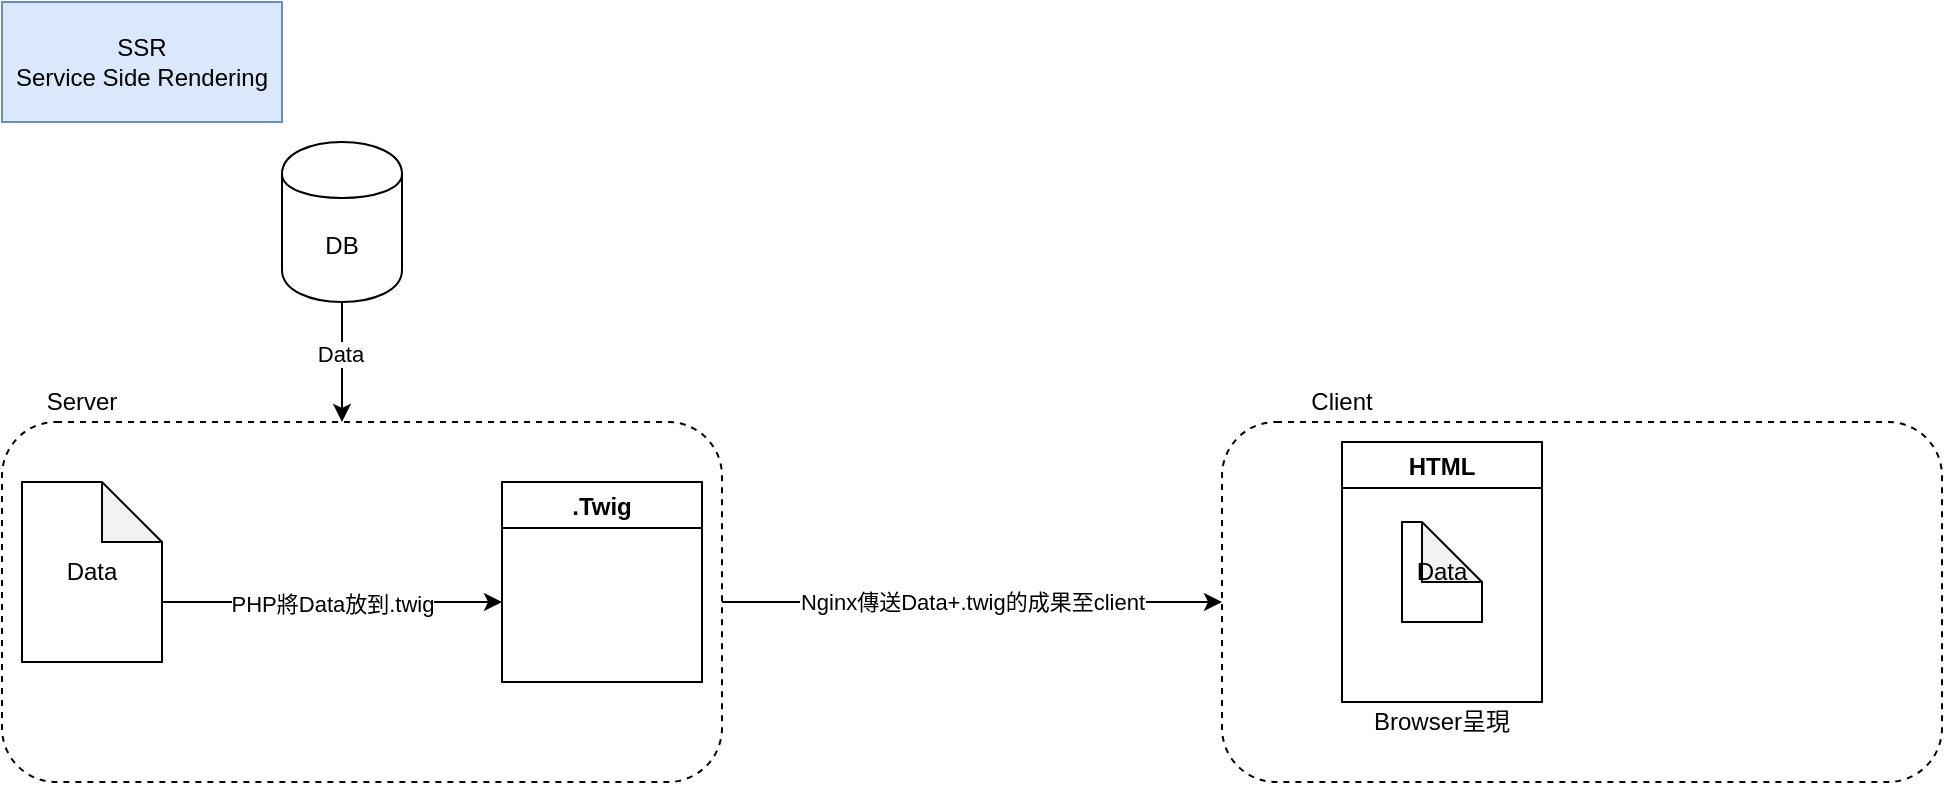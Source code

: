<mxfile version="13.0.1" type="github"><diagram id="RCGPBGk0_YhXDRvqSMQq" name="Page-1"><mxGraphModel dx="1426" dy="803" grid="1" gridSize="10" guides="1" tooltips="1" connect="1" arrows="1" fold="1" page="1" pageScale="1" pageWidth="827" pageHeight="1169" math="0" shadow="0"><root><mxCell id="0"/><mxCell id="1" parent="0"/><mxCell id="iJ1ClL2ZgwKbmHcT8nEZ-18" value="Nginx傳送Data+.twig的成果至client" style="edgeStyle=orthogonalEdgeStyle;rounded=0;orthogonalLoop=1;jettySize=auto;html=1;exitX=1;exitY=0.5;exitDx=0;exitDy=0;entryX=0;entryY=0.5;entryDx=0;entryDy=0;startArrow=none;startFill=0;" edge="1" parent="1" source="iJ1ClL2ZgwKbmHcT8nEZ-6" target="iJ1ClL2ZgwKbmHcT8nEZ-16"><mxGeometry relative="1" as="geometry"/></mxCell><mxCell id="iJ1ClL2ZgwKbmHcT8nEZ-6" value="" style="rounded=1;whiteSpace=wrap;html=1;dashed=1;" vertex="1" parent="1"><mxGeometry x="30" y="310" width="360" height="180" as="geometry"/></mxCell><mxCell id="iJ1ClL2ZgwKbmHcT8nEZ-4" style="edgeStyle=orthogonalEdgeStyle;rounded=0;orthogonalLoop=1;jettySize=auto;html=1;exitX=0.5;exitY=1;exitDx=0;exitDy=0;entryX=0.5;entryY=0;entryDx=0;entryDy=0;startArrow=none;startFill=0;" edge="1" parent="1" source="iJ1ClL2ZgwKbmHcT8nEZ-1"><mxGeometry relative="1" as="geometry"><mxPoint x="200" y="310" as="targetPoint"/></mxGeometry></mxCell><mxCell id="iJ1ClL2ZgwKbmHcT8nEZ-5" value="Data" style="edgeLabel;html=1;align=center;verticalAlign=middle;resizable=0;points=[];" vertex="1" connectable="0" parent="iJ1ClL2ZgwKbmHcT8nEZ-4"><mxGeometry x="-0.15" y="-1" relative="1" as="geometry"><mxPoint as="offset"/></mxGeometry></mxCell><mxCell id="iJ1ClL2ZgwKbmHcT8nEZ-1" value="DB" style="shape=cylinder;whiteSpace=wrap;html=1;boundedLbl=1;backgroundOutline=1;" vertex="1" parent="1"><mxGeometry x="170" y="170" width="60" height="80" as="geometry"/></mxCell><mxCell id="iJ1ClL2ZgwKbmHcT8nEZ-8" value="Server" style="text;html=1;strokeColor=none;fillColor=none;align=center;verticalAlign=middle;whiteSpace=wrap;rounded=0;" vertex="1" parent="1"><mxGeometry x="50" y="290" width="40" height="20" as="geometry"/></mxCell><mxCell id="iJ1ClL2ZgwKbmHcT8nEZ-9" value=".Twig" style="swimlane;gradientColor=#ffffff;startSize=23;" vertex="1" parent="1"><mxGeometry x="280" y="340" width="100" height="100" as="geometry"/></mxCell><mxCell id="iJ1ClL2ZgwKbmHcT8nEZ-15" value="PHP將Data放到.twig" style="edgeStyle=orthogonalEdgeStyle;rounded=0;orthogonalLoop=1;jettySize=auto;html=1;exitX=0;exitY=0;exitDx=70;exitDy=60;exitPerimeter=0;startArrow=none;startFill=0;" edge="1" parent="1" source="iJ1ClL2ZgwKbmHcT8nEZ-10"><mxGeometry relative="1" as="geometry"><mxPoint x="280" y="400" as="targetPoint"/></mxGeometry></mxCell><mxCell id="iJ1ClL2ZgwKbmHcT8nEZ-10" value="Data" style="shape=note;whiteSpace=wrap;html=1;backgroundOutline=1;darkOpacity=0.05;gradientColor=#ffffff;" vertex="1" parent="1"><mxGeometry x="40" y="340" width="70" height="90" as="geometry"/></mxCell><mxCell id="iJ1ClL2ZgwKbmHcT8nEZ-16" value="" style="rounded=1;whiteSpace=wrap;html=1;dashed=1;" vertex="1" parent="1"><mxGeometry x="640" y="310" width="360" height="180" as="geometry"/></mxCell><mxCell id="iJ1ClL2ZgwKbmHcT8nEZ-17" value="Client" style="text;html=1;strokeColor=none;fillColor=none;align=center;verticalAlign=middle;whiteSpace=wrap;rounded=0;" vertex="1" parent="1"><mxGeometry x="650" y="290" width="100" height="20" as="geometry"/></mxCell><mxCell id="iJ1ClL2ZgwKbmHcT8nEZ-19" value="HTML" style="swimlane;gradientColor=#ffffff;startSize=23;" vertex="1" parent="1"><mxGeometry x="700" y="320" width="100" height="130" as="geometry"/></mxCell><mxCell id="iJ1ClL2ZgwKbmHcT8nEZ-20" value="Data" style="shape=note;whiteSpace=wrap;html=1;backgroundOutline=1;darkOpacity=0.05;gradientColor=#ffffff;" vertex="1" parent="1"><mxGeometry x="730" y="360" width="40" height="50" as="geometry"/></mxCell><mxCell id="iJ1ClL2ZgwKbmHcT8nEZ-21" value="Browser呈現" style="text;html=1;strokeColor=none;fillColor=none;align=center;verticalAlign=middle;whiteSpace=wrap;rounded=0;" vertex="1" parent="1"><mxGeometry x="710" y="450" width="80" height="20" as="geometry"/></mxCell><mxCell id="iJ1ClL2ZgwKbmHcT8nEZ-22" value="SSR&lt;br&gt;Service Side Rendering" style="rounded=0;whiteSpace=wrap;html=1;fillColor=#dae8fc;strokeColor=#6c8ebf;" vertex="1" parent="1"><mxGeometry x="30" y="100" width="140" height="60" as="geometry"/></mxCell></root></mxGraphModel></diagram></mxfile>